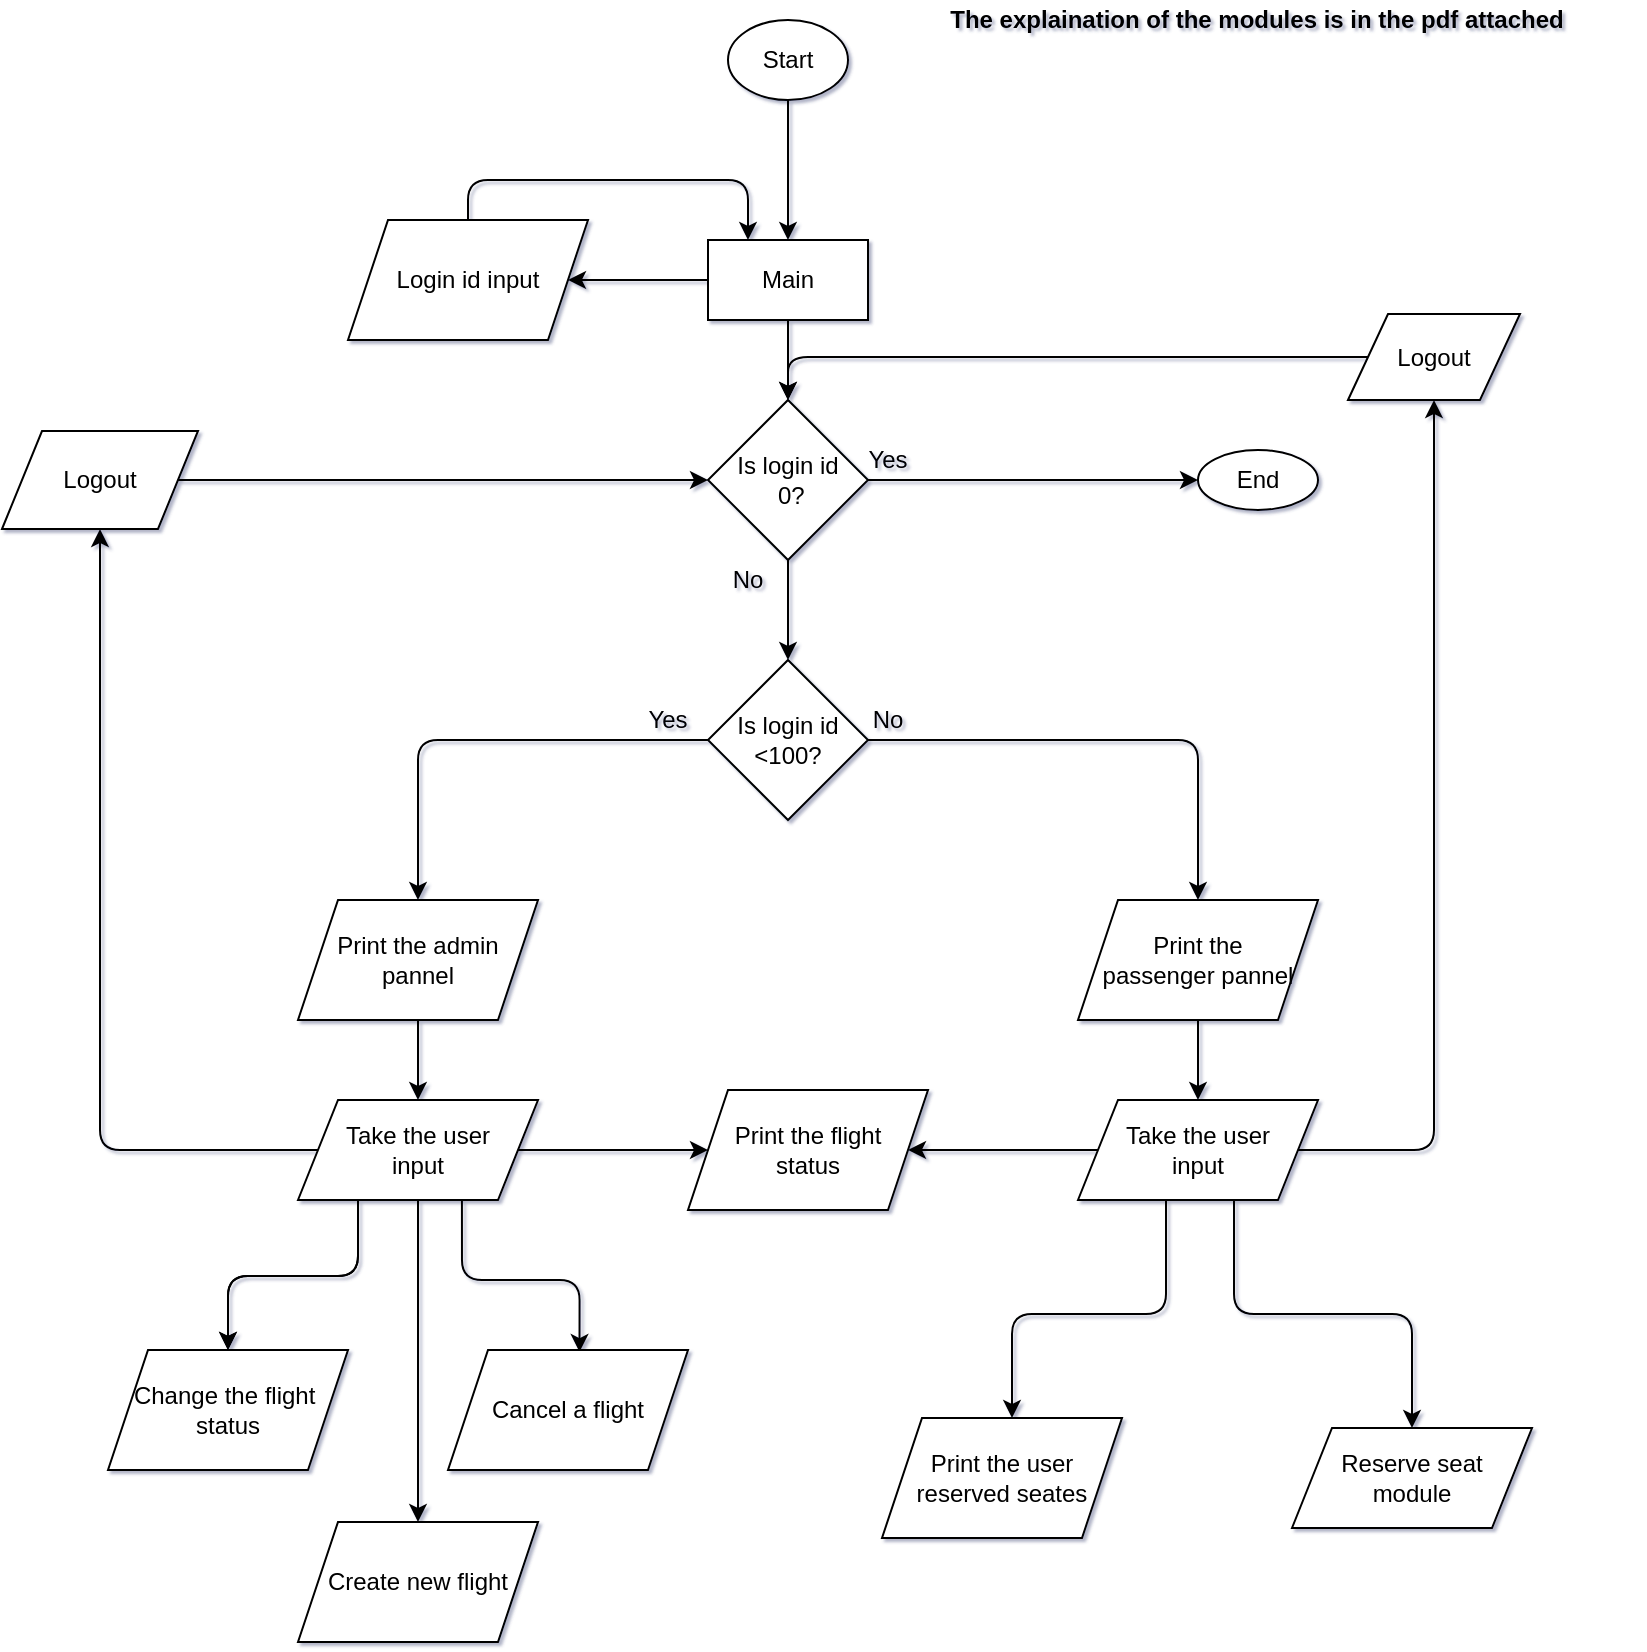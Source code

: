 <mxfile>
    <diagram id="s8gONW_w3y05RV6xzQ-J" name="Project_flowchart">
        <mxGraphModel dx="972" dy="860" grid="0" gridSize="10" guides="1" tooltips="1" connect="1" arrows="1" fold="1" page="1" pageScale="1" pageWidth="850" pageHeight="1100" background="none" math="0" shadow="1">
            <root>
                <mxCell id="0"/>
                <mxCell id="1" parent="0"/>
                <mxCell id="4" value="" style="edgeStyle=orthogonalEdgeStyle;orthogonalLoop=1;jettySize=auto;html=1;" parent="1" source="2" target="3" edge="1">
                    <mxGeometry relative="1" as="geometry"/>
                </mxCell>
                <mxCell id="2" value="Start" style="ellipse;whiteSpace=wrap;html=1;" parent="1" vertex="1">
                    <mxGeometry x="395" y="10" width="60" height="40" as="geometry"/>
                </mxCell>
                <mxCell id="6" value="" style="edgeStyle=orthogonalEdgeStyle;orthogonalLoop=1;jettySize=auto;html=1;" parent="1" source="3" target="5" edge="1">
                    <mxGeometry relative="1" as="geometry"/>
                </mxCell>
                <mxCell id="9" value="" style="edgeStyle=orthogonalEdgeStyle;orthogonalLoop=1;jettySize=auto;html=1;" parent="1" source="3" edge="1">
                    <mxGeometry relative="1" as="geometry">
                        <mxPoint x="425" y="200" as="targetPoint"/>
                    </mxGeometry>
                </mxCell>
                <mxCell id="3" value="Main" style="whiteSpace=wrap;html=1;" parent="1" vertex="1">
                    <mxGeometry x="385" y="120" width="80" height="40" as="geometry"/>
                </mxCell>
                <mxCell id="7" style="edgeStyle=orthogonalEdgeStyle;orthogonalLoop=1;jettySize=auto;html=1;entryX=0.25;entryY=0;entryDx=0;entryDy=0;" parent="1" source="5" target="3" edge="1">
                    <mxGeometry relative="1" as="geometry">
                        <Array as="points">
                            <mxPoint x="265" y="90"/>
                            <mxPoint x="405" y="90"/>
                        </Array>
                    </mxGeometry>
                </mxCell>
                <mxCell id="5" value="Login id input" style="shape=parallelogram;perimeter=parallelogramPerimeter;whiteSpace=wrap;html=1;fixedSize=1;" parent="1" vertex="1">
                    <mxGeometry x="205" y="110" width="120" height="60" as="geometry"/>
                </mxCell>
                <mxCell id="11" value="" style="edgeStyle=orthogonalEdgeStyle;orthogonalLoop=1;jettySize=auto;html=1;" parent="1" source="8" target="10" edge="1">
                    <mxGeometry relative="1" as="geometry"/>
                </mxCell>
                <mxCell id="13" value="" style="edgeStyle=orthogonalEdgeStyle;orthogonalLoop=1;jettySize=auto;html=1;" parent="1" source="8" target="12" edge="1">
                    <mxGeometry relative="1" as="geometry"/>
                </mxCell>
                <mxCell id="8" value="Is login id &amp;lt;100?" style="rhombus;whiteSpace=wrap;html=1;" parent="1" vertex="1">
                    <mxGeometry x="385" y="330" width="80" height="80" as="geometry"/>
                </mxCell>
                <mxCell id="23" value="" style="edgeStyle=orthogonalEdgeStyle;orthogonalLoop=1;jettySize=auto;html=1;" parent="1" source="10" target="22" edge="1">
                    <mxGeometry relative="1" as="geometry"/>
                </mxCell>
                <mxCell id="10" value="Print the &lt;br&gt;passenger pannel" style="shape=parallelogram;perimeter=parallelogramPerimeter;whiteSpace=wrap;html=1;fixedSize=1;" parent="1" vertex="1">
                    <mxGeometry x="570" y="450" width="120" height="60" as="geometry"/>
                </mxCell>
                <mxCell id="30" value="" style="edgeStyle=orthogonalEdgeStyle;orthogonalLoop=1;jettySize=auto;html=1;" parent="1" source="12" target="29" edge="1">
                    <mxGeometry relative="1" as="geometry"/>
                </mxCell>
                <mxCell id="12" value="Print the admin &lt;br&gt;pannel" style="shape=parallelogram;perimeter=parallelogramPerimeter;whiteSpace=wrap;html=1;fixedSize=1;" parent="1" vertex="1">
                    <mxGeometry x="180" y="450" width="120" height="60" as="geometry"/>
                </mxCell>
                <mxCell id="14" value="No" style="text;html=1;strokeColor=none;fillColor=none;align=center;verticalAlign=middle;whiteSpace=wrap;" parent="1" vertex="1">
                    <mxGeometry x="455" y="350" width="40" height="20" as="geometry"/>
                </mxCell>
                <mxCell id="15" value="Yes" style="text;html=1;strokeColor=none;fillColor=none;align=center;verticalAlign=middle;whiteSpace=wrap;" parent="1" vertex="1">
                    <mxGeometry x="345" y="350" width="40" height="20" as="geometry"/>
                </mxCell>
                <mxCell id="17" value="" style="edgeStyle=orthogonalEdgeStyle;orthogonalLoop=1;jettySize=auto;html=1;entryX=0.5;entryY=0;entryDx=0;entryDy=0;" parent="1" source="16" target="8" edge="1">
                    <mxGeometry relative="1" as="geometry"/>
                </mxCell>
                <mxCell id="19" value="" style="edgeStyle=orthogonalEdgeStyle;orthogonalLoop=1;jettySize=auto;html=1;" parent="1" source="16" target="18" edge="1">
                    <mxGeometry relative="1" as="geometry"/>
                </mxCell>
                <mxCell id="16" value="Is login id&lt;br&gt;&amp;nbsp;0?" style="rhombus;whiteSpace=wrap;html=1;" parent="1" vertex="1">
                    <mxGeometry x="385" y="200" width="80" height="80" as="geometry"/>
                </mxCell>
                <mxCell id="18" value="End" style="ellipse;whiteSpace=wrap;html=1;" parent="1" vertex="1">
                    <mxGeometry x="630" y="225" width="60" height="30" as="geometry"/>
                </mxCell>
                <mxCell id="20" value="Yes" style="text;html=1;strokeColor=none;fillColor=none;align=center;verticalAlign=middle;whiteSpace=wrap;" parent="1" vertex="1">
                    <mxGeometry x="455" y="220" width="40" height="20" as="geometry"/>
                </mxCell>
                <mxCell id="21" value="No" style="text;html=1;strokeColor=none;fillColor=none;align=center;verticalAlign=middle;whiteSpace=wrap;" parent="1" vertex="1">
                    <mxGeometry x="385" y="280" width="40" height="20" as="geometry"/>
                </mxCell>
                <mxCell id="25" value="" style="edgeStyle=orthogonalEdgeStyle;orthogonalLoop=1;jettySize=auto;html=1;" parent="1" source="22" target="24" edge="1">
                    <mxGeometry relative="1" as="geometry">
                        <Array as="points">
                            <mxPoint x="648" y="657"/>
                            <mxPoint x="737" y="657"/>
                        </Array>
                    </mxGeometry>
                </mxCell>
                <mxCell id="27" value="" style="edgeStyle=orthogonalEdgeStyle;orthogonalLoop=1;jettySize=auto;html=1;entryX=1;entryY=0.5;entryDx=0;entryDy=0;" parent="1" source="22" target="28" edge="1">
                    <mxGeometry relative="1" as="geometry">
                        <mxPoint x="490" y="575" as="targetPoint"/>
                    </mxGeometry>
                </mxCell>
                <mxCell id="33" value="" style="edgeStyle=orthogonalEdgeStyle;orthogonalLoop=1;jettySize=auto;html=1;" parent="1" source="22" target="32" edge="1">
                    <mxGeometry relative="1" as="geometry">
                        <Array as="points">
                            <mxPoint x="614" y="657"/>
                            <mxPoint x="537" y="657"/>
                        </Array>
                    </mxGeometry>
                </mxCell>
                <mxCell id="47" value="" style="edgeStyle=orthogonalEdgeStyle;orthogonalLoop=1;jettySize=auto;html=1;" parent="1" source="22" target="46" edge="1">
                    <mxGeometry relative="1" as="geometry"/>
                </mxCell>
                <mxCell id="22" value="Take the user &lt;br&gt;input" style="shape=parallelogram;perimeter=parallelogramPerimeter;whiteSpace=wrap;html=1;fixedSize=1;" parent="1" vertex="1">
                    <mxGeometry x="570" y="550" width="120" height="50" as="geometry"/>
                </mxCell>
                <mxCell id="24" value="Reserve seat &lt;br&gt;module" style="shape=parallelogram;perimeter=parallelogramPerimeter;whiteSpace=wrap;html=1;fixedSize=1;" parent="1" vertex="1">
                    <mxGeometry x="677" y="714" width="120" height="50" as="geometry"/>
                </mxCell>
                <mxCell id="28" value="Print the flight &lt;br&gt;status" style="shape=parallelogram;perimeter=parallelogramPerimeter;whiteSpace=wrap;html=1;fixedSize=1;" parent="1" vertex="1">
                    <mxGeometry x="375" y="545" width="120" height="60" as="geometry"/>
                </mxCell>
                <mxCell id="31" value="" style="edgeStyle=orthogonalEdgeStyle;orthogonalLoop=1;jettySize=auto;html=1;" parent="1" source="29" target="28" edge="1">
                    <mxGeometry relative="1" as="geometry"/>
                </mxCell>
                <mxCell id="35" value="" style="edgeStyle=orthogonalEdgeStyle;orthogonalLoop=1;jettySize=auto;html=1;" parent="1" source="29" target="34" edge="1">
                    <mxGeometry relative="1" as="geometry"/>
                </mxCell>
                <mxCell id="37" value="" style="edgeStyle=orthogonalEdgeStyle;orthogonalLoop=1;jettySize=auto;html=1;exitX=0.25;exitY=1;exitDx=0;exitDy=0;" parent="1" source="29" target="36" edge="1">
                    <mxGeometry relative="1" as="geometry">
                        <Array as="points">
                            <mxPoint x="210" y="638"/>
                            <mxPoint x="145" y="638"/>
                        </Array>
                    </mxGeometry>
                </mxCell>
                <mxCell id="38" value="" style="edgeStyle=orthogonalEdgeStyle;orthogonalLoop=1;jettySize=auto;html=1;" parent="1" source="29" target="36" edge="1">
                    <mxGeometry relative="1" as="geometry">
                        <Array as="points">
                            <mxPoint x="210" y="638"/>
                            <mxPoint x="145" y="638"/>
                        </Array>
                    </mxGeometry>
                </mxCell>
                <mxCell id="43" value="" style="edgeStyle=orthogonalEdgeStyle;orthogonalLoop=1;jettySize=auto;html=1;" parent="1" source="29" target="42" edge="1">
                    <mxGeometry relative="1" as="geometry"/>
                </mxCell>
                <mxCell id="29" value="Take the user &lt;br&gt;input" style="shape=parallelogram;perimeter=parallelogramPerimeter;whiteSpace=wrap;html=1;fixedSize=1;" parent="1" vertex="1">
                    <mxGeometry x="180" y="550" width="120" height="50" as="geometry"/>
                </mxCell>
                <mxCell id="32" value="Print the user reserved seates" style="shape=parallelogram;perimeter=parallelogramPerimeter;whiteSpace=wrap;html=1;fixedSize=1;" parent="1" vertex="1">
                    <mxGeometry x="472" y="709" width="120" height="60" as="geometry"/>
                </mxCell>
                <mxCell id="34" value="Create new flight" style="shape=parallelogram;perimeter=parallelogramPerimeter;whiteSpace=wrap;html=1;fixedSize=1;" parent="1" vertex="1">
                    <mxGeometry x="180" y="761" width="120" height="60" as="geometry"/>
                </mxCell>
                <mxCell id="36" value="Change the flight&amp;nbsp;&lt;br&gt;status" style="shape=parallelogram;perimeter=parallelogramPerimeter;whiteSpace=wrap;html=1;fixedSize=1;" parent="1" vertex="1">
                    <mxGeometry x="85" y="675" width="120" height="60" as="geometry"/>
                </mxCell>
                <mxCell id="41" value="" style="edgeStyle=orthogonalEdgeStyle;orthogonalLoop=1;jettySize=auto;html=1;exitX=0.683;exitY=1;exitDx=0;exitDy=0;exitPerimeter=0;entryX=0.548;entryY=0.017;entryDx=0;entryDy=0;entryPerimeter=0;" parent="1" source="29" target="39" edge="1">
                    <mxGeometry relative="1" as="geometry">
                        <mxPoint x="260" y="640" as="sourcePoint"/>
                        <mxPoint x="320" y="680" as="targetPoint"/>
                        <Array as="points">
                            <mxPoint x="262" y="640"/>
                            <mxPoint x="321" y="640"/>
                        </Array>
                    </mxGeometry>
                </mxCell>
                <mxCell id="39" value="Cancel a flight" style="shape=parallelogram;perimeter=parallelogramPerimeter;whiteSpace=wrap;html=1;fixedSize=1;" parent="1" vertex="1">
                    <mxGeometry x="255" y="675" width="120" height="60" as="geometry"/>
                </mxCell>
                <mxCell id="45" value="" style="edgeStyle=orthogonalEdgeStyle;orthogonalLoop=1;jettySize=auto;html=1;entryX=0;entryY=0.5;entryDx=0;entryDy=0;" parent="1" source="42" target="16" edge="1">
                    <mxGeometry relative="1" as="geometry">
                        <mxPoint x="161" y="240" as="targetPoint"/>
                    </mxGeometry>
                </mxCell>
                <mxCell id="42" value="Logout" style="shape=parallelogram;perimeter=parallelogramPerimeter;whiteSpace=wrap;html=1;fixedSize=1;" parent="1" vertex="1">
                    <mxGeometry x="32" y="215.5" width="98" height="49" as="geometry"/>
                </mxCell>
                <mxCell id="49" value="" style="edgeStyle=orthogonalEdgeStyle;orthogonalLoop=1;jettySize=auto;html=1;entryX=0.5;entryY=0;entryDx=0;entryDy=0;" parent="1" source="46" target="16" edge="1">
                    <mxGeometry relative="1" as="geometry">
                        <mxPoint x="865" y="170" as="targetPoint"/>
                    </mxGeometry>
                </mxCell>
                <mxCell id="46" value="Logout" style="shape=parallelogram;perimeter=parallelogramPerimeter;whiteSpace=wrap;html=1;fixedSize=1;" parent="1" vertex="1">
                    <mxGeometry x="705" y="157" width="86" height="43" as="geometry"/>
                </mxCell>
                <mxCell id="50" value="&lt;b&gt;The explaination of the modules is in the pdf attached&lt;/b&gt;" style="text;html=1;strokeColor=none;fillColor=none;align=center;verticalAlign=middle;whiteSpace=wrap;rounded=0;" vertex="1" parent="1">
                    <mxGeometry x="469" width="381" height="20" as="geometry"/>
                </mxCell>
            </root>
        </mxGraphModel>
    </diagram>
</mxfile>